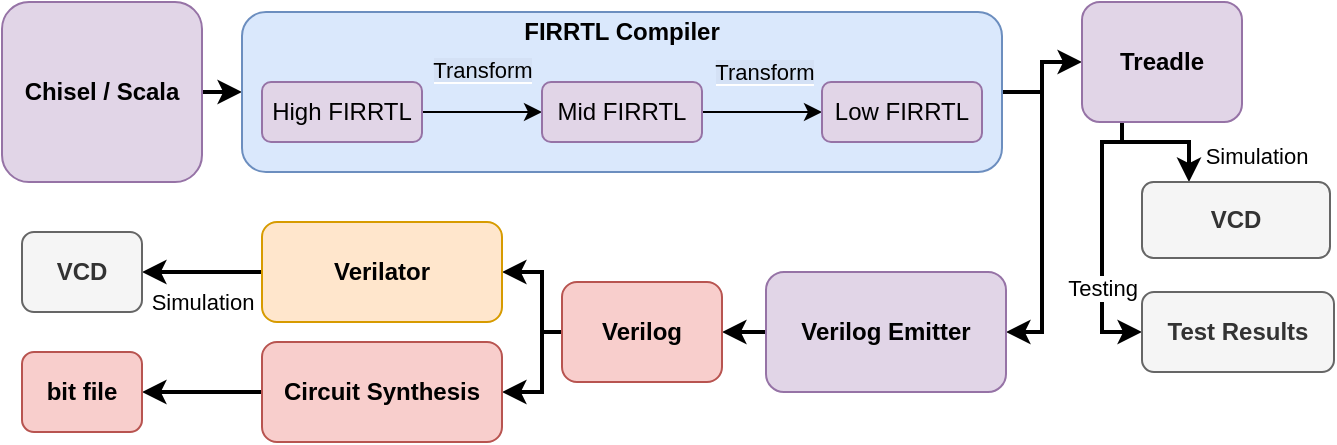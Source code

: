 <mxfile version="14.5.1" type="device"><diagram id="BzNS3ilElo-Cfu8rUI5-" name="Page-1"><mxGraphModel dx="622" dy="553" grid="1" gridSize="10" guides="1" tooltips="1" connect="1" arrows="1" fold="1" page="1" pageScale="1" pageWidth="827" pageHeight="1169" math="0" shadow="0"><root><mxCell id="0"/><mxCell id="1" parent="0"/><mxCell id="HUTt1HsUT65NJcxqhgYI-15" style="edgeStyle=orthogonalEdgeStyle;rounded=0;orthogonalLoop=1;jettySize=auto;html=1;exitX=1;exitY=0.5;exitDx=0;exitDy=0;entryX=0;entryY=0.5;entryDx=0;entryDy=0;strokeWidth=2;" parent="1" source="HUTt1HsUT65NJcxqhgYI-1" target="HUTt1HsUT65NJcxqhgYI-2" edge="1"><mxGeometry relative="1" as="geometry"/></mxCell><mxCell id="HUTt1HsUT65NJcxqhgYI-1" value="&lt;b&gt;Chisel / Scala&lt;/b&gt;" style="rounded=1;whiteSpace=wrap;html=1;fillColor=#e1d5e7;strokeColor=#9673a6;" parent="1" vertex="1"><mxGeometry x="70" y="120" width="100" height="90" as="geometry"/></mxCell><mxCell id="HUTt1HsUT65NJcxqhgYI-17" style="edgeStyle=orthogonalEdgeStyle;rounded=0;orthogonalLoop=1;jettySize=auto;html=1;exitX=1;exitY=0.5;exitDx=0;exitDy=0;entryX=0;entryY=0.5;entryDx=0;entryDy=0;strokeWidth=2;" parent="1" source="HUTt1HsUT65NJcxqhgYI-2" target="HUTt1HsUT65NJcxqhgYI-16" edge="1"><mxGeometry relative="1" as="geometry"/></mxCell><mxCell id="HUTt1HsUT65NJcxqhgYI-19" style="edgeStyle=orthogonalEdgeStyle;rounded=0;orthogonalLoop=1;jettySize=auto;html=1;exitX=1;exitY=0.5;exitDx=0;exitDy=0;entryX=1;entryY=0.5;entryDx=0;entryDy=0;strokeWidth=2;" parent="1" source="HUTt1HsUT65NJcxqhgYI-2" target="HUTt1HsUT65NJcxqhgYI-18" edge="1"><mxGeometry relative="1" as="geometry"><Array as="points"><mxPoint x="590" y="165"/><mxPoint x="590" y="285"/></Array></mxGeometry></mxCell><mxCell id="HUTt1HsUT65NJcxqhgYI-2" value="" style="rounded=1;whiteSpace=wrap;html=1;fillColor=#dae8fc;strokeColor=#6c8ebf;" parent="1" vertex="1"><mxGeometry x="190" y="125" width="380" height="80" as="geometry"/></mxCell><mxCell id="HUTt1HsUT65NJcxqhgYI-11" value="&lt;span style=&quot;background-color: rgb(212 , 225 , 245)&quot;&gt;Transform&lt;/span&gt;" style="edgeStyle=orthogonalEdgeStyle;rounded=0;orthogonalLoop=1;jettySize=auto;html=1;exitX=1;exitY=0.5;exitDx=0;exitDy=0;entryX=0;entryY=0.5;entryDx=0;entryDy=0;strokeWidth=1;" parent="1" source="HUTt1HsUT65NJcxqhgYI-4" target="HUTt1HsUT65NJcxqhgYI-5" edge="1"><mxGeometry y="21" relative="1" as="geometry"><mxPoint as="offset"/></mxGeometry></mxCell><mxCell id="HUTt1HsUT65NJcxqhgYI-4" value="High FIRRTL" style="rounded=1;whiteSpace=wrap;html=1;fillColor=#e1d5e7;strokeColor=#9673a6;" parent="1" vertex="1"><mxGeometry x="200" y="160" width="80" height="30" as="geometry"/></mxCell><mxCell id="HUTt1HsUT65NJcxqhgYI-13" value="&lt;span style=&quot;background-color: rgb(212 , 225 , 245)&quot;&gt;Transform&lt;/span&gt;" style="edgeStyle=orthogonalEdgeStyle;rounded=0;orthogonalLoop=1;jettySize=auto;html=1;exitX=1;exitY=0.5;exitDx=0;exitDy=0;entryX=0;entryY=0.5;entryDx=0;entryDy=0;strokeWidth=1;" parent="1" source="HUTt1HsUT65NJcxqhgYI-5" target="HUTt1HsUT65NJcxqhgYI-7" edge="1"><mxGeometry x="0.04" y="20" relative="1" as="geometry"><mxPoint as="offset"/></mxGeometry></mxCell><mxCell id="HUTt1HsUT65NJcxqhgYI-5" value="Mid FIRRTL" style="rounded=1;whiteSpace=wrap;html=1;fillColor=#e1d5e7;strokeColor=#9673a6;" parent="1" vertex="1"><mxGeometry x="340" y="160" width="80" height="30" as="geometry"/></mxCell><mxCell id="HUTt1HsUT65NJcxqhgYI-7" value="Low FIRRTL" style="rounded=1;whiteSpace=wrap;html=1;fillColor=#e1d5e7;strokeColor=#9673a6;" parent="1" vertex="1"><mxGeometry x="480" y="160" width="80" height="30" as="geometry"/></mxCell><mxCell id="HUTt1HsUT65NJcxqhgYI-9" value="&lt;b&gt;FIRRTL Compiler&lt;/b&gt;" style="text;html=1;strokeColor=none;fillColor=none;align=center;verticalAlign=middle;whiteSpace=wrap;rounded=0;" parent="1" vertex="1"><mxGeometry x="320" y="125" width="120" height="20" as="geometry"/></mxCell><mxCell id="HUTt1HsUT65NJcxqhgYI-24" value="Simulation" style="edgeStyle=orthogonalEdgeStyle;rounded=0;orthogonalLoop=1;jettySize=auto;html=1;exitX=0.25;exitY=1;exitDx=0;exitDy=0;strokeWidth=2;entryX=0.25;entryY=0;entryDx=0;entryDy=0;" parent="1" source="HUTt1HsUT65NJcxqhgYI-16" target="HUTt1HsUT65NJcxqhgYI-23" edge="1"><mxGeometry x="0.575" y="33" relative="1" as="geometry"><Array as="points"><mxPoint x="630" y="190"/><mxPoint x="664" y="190"/></Array><mxPoint as="offset"/></mxGeometry></mxCell><mxCell id="HUTt1HsUT65NJcxqhgYI-31" value="Testing" style="edgeStyle=orthogonalEdgeStyle;rounded=0;orthogonalLoop=1;jettySize=auto;html=1;exitX=0.25;exitY=1;exitDx=0;exitDy=0;entryX=0;entryY=0.5;entryDx=0;entryDy=0;strokeWidth=2;" parent="1" source="HUTt1HsUT65NJcxqhgYI-16" target="HUTt1HsUT65NJcxqhgYI-30" edge="1"><mxGeometry x="0.379" relative="1" as="geometry"><Array as="points"><mxPoint x="630" y="190"/><mxPoint x="620" y="190"/><mxPoint x="620" y="285"/></Array><mxPoint as="offset"/></mxGeometry></mxCell><mxCell id="HUTt1HsUT65NJcxqhgYI-16" value="&lt;b&gt;Treadle&lt;/b&gt;" style="rounded=1;whiteSpace=wrap;html=1;fillColor=#e1d5e7;strokeColor=#9673a6;" parent="1" vertex="1"><mxGeometry x="610" y="120" width="80" height="60" as="geometry"/></mxCell><mxCell id="HUTt1HsUT65NJcxqhgYI-22" style="edgeStyle=orthogonalEdgeStyle;rounded=0;orthogonalLoop=1;jettySize=auto;html=1;exitX=0;exitY=0.5;exitDx=0;exitDy=0;entryX=1;entryY=0.5;entryDx=0;entryDy=0;strokeWidth=2;" parent="1" source="HUTt1HsUT65NJcxqhgYI-18" target="HUTt1HsUT65NJcxqhgYI-20" edge="1"><mxGeometry relative="1" as="geometry"><Array as="points"/></mxGeometry></mxCell><mxCell id="HUTt1HsUT65NJcxqhgYI-18" value="&lt;b&gt;Verilog Emitter&lt;/b&gt;" style="rounded=1;whiteSpace=wrap;html=1;fillColor=#e1d5e7;strokeColor=#9673a6;" parent="1" vertex="1"><mxGeometry x="452" y="255" width="120" height="60" as="geometry"/></mxCell><mxCell id="HUTt1HsUT65NJcxqhgYI-27" style="edgeStyle=orthogonalEdgeStyle;rounded=0;orthogonalLoop=1;jettySize=auto;html=1;exitX=0;exitY=0.5;exitDx=0;exitDy=0;entryX=1;entryY=0.5;entryDx=0;entryDy=0;strokeWidth=2;" parent="1" source="HUTt1HsUT65NJcxqhgYI-20" target="HUTt1HsUT65NJcxqhgYI-26" edge="1"><mxGeometry relative="1" as="geometry"><Array as="points"><mxPoint x="340" y="285"/><mxPoint x="340" y="255"/></Array></mxGeometry></mxCell><mxCell id="HUTt1HsUT65NJcxqhgYI-28" style="edgeStyle=orthogonalEdgeStyle;rounded=0;orthogonalLoop=1;jettySize=auto;html=1;exitX=0;exitY=0.5;exitDx=0;exitDy=0;entryX=1;entryY=0.5;entryDx=0;entryDy=0;strokeWidth=2;" parent="1" source="HUTt1HsUT65NJcxqhgYI-20" target="HUTt1HsUT65NJcxqhgYI-25" edge="1"><mxGeometry relative="1" as="geometry"><Array as="points"><mxPoint x="340" y="285"/><mxPoint x="340" y="315"/></Array></mxGeometry></mxCell><mxCell id="HUTt1HsUT65NJcxqhgYI-20" value="&lt;b&gt;Verilog&lt;/b&gt;" style="rounded=1;whiteSpace=wrap;html=1;fillColor=#f8cecc;strokeColor=#b85450;" parent="1" vertex="1"><mxGeometry x="350" y="260" width="80" height="50" as="geometry"/></mxCell><mxCell id="HUTt1HsUT65NJcxqhgYI-23" value="&lt;b&gt;VCD&lt;/b&gt;" style="rounded=1;whiteSpace=wrap;html=1;fillColor=#f5f5f5;strokeColor=#666666;fontColor=#333333;" parent="1" vertex="1"><mxGeometry x="640" y="210" width="94" height="38" as="geometry"/></mxCell><mxCell id="HUTt1HsUT65NJcxqhgYI-35" style="edgeStyle=orthogonalEdgeStyle;rounded=0;orthogonalLoop=1;jettySize=auto;html=1;exitX=0;exitY=0.5;exitDx=0;exitDy=0;entryX=1;entryY=0.5;entryDx=0;entryDy=0;strokeWidth=2;" parent="1" source="HUTt1HsUT65NJcxqhgYI-25" target="HUTt1HsUT65NJcxqhgYI-34" edge="1"><mxGeometry relative="1" as="geometry"/></mxCell><mxCell id="HUTt1HsUT65NJcxqhgYI-25" value="&lt;b&gt;Circuit Synthesis&lt;/b&gt;" style="rounded=1;whiteSpace=wrap;html=1;fillColor=#f8cecc;strokeColor=#b85450;" parent="1" vertex="1"><mxGeometry x="200" y="290" width="120" height="50" as="geometry"/></mxCell><mxCell id="HUTt1HsUT65NJcxqhgYI-29" value="Simulation" style="edgeStyle=orthogonalEdgeStyle;rounded=0;orthogonalLoop=1;jettySize=auto;html=1;exitX=0;exitY=0.5;exitDx=0;exitDy=0;strokeWidth=2;entryX=1;entryY=0.5;entryDx=0;entryDy=0;" parent="1" source="HUTt1HsUT65NJcxqhgYI-26" target="HUTt1HsUT65NJcxqhgYI-32" edge="1"><mxGeometry y="15" relative="1" as="geometry"><mxPoint x="150" y="270" as="targetPoint"/><mxPoint as="offset"/></mxGeometry></mxCell><mxCell id="HUTt1HsUT65NJcxqhgYI-26" value="&lt;b&gt;Verilator&lt;/b&gt;" style="rounded=1;whiteSpace=wrap;html=1;fillColor=#ffe6cc;strokeColor=#d79b00;" parent="1" vertex="1"><mxGeometry x="200" y="230" width="120" height="50" as="geometry"/></mxCell><mxCell id="HUTt1HsUT65NJcxqhgYI-30" value="&lt;b&gt;Test Results&lt;/b&gt;" style="rounded=1;whiteSpace=wrap;html=1;fillColor=#f5f5f5;strokeColor=#666666;fontColor=#333333;" parent="1" vertex="1"><mxGeometry x="640" y="265" width="96" height="40" as="geometry"/></mxCell><mxCell id="HUTt1HsUT65NJcxqhgYI-32" value="&lt;b&gt;VCD&lt;/b&gt;" style="rounded=1;whiteSpace=wrap;html=1;fillColor=#f5f5f5;strokeColor=#666666;fontColor=#333333;" parent="1" vertex="1"><mxGeometry x="80" y="235" width="60" height="40" as="geometry"/></mxCell><mxCell id="HUTt1HsUT65NJcxqhgYI-34" value="&lt;b&gt;bit file&lt;/b&gt;" style="rounded=1;whiteSpace=wrap;html=1;fillColor=#f8cecc;strokeColor=#b85450;" parent="1" vertex="1"><mxGeometry x="80" y="295" width="60" height="40" as="geometry"/></mxCell></root></mxGraphModel></diagram></mxfile>
